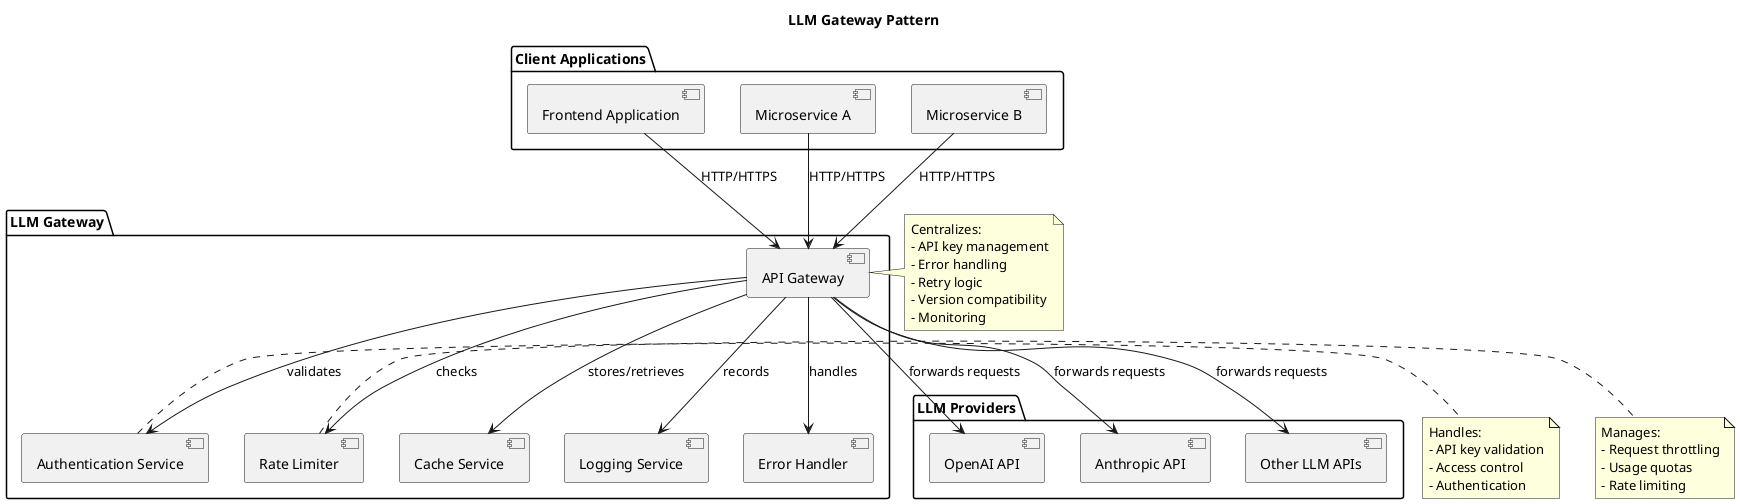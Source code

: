 @startuml LLM Gateway Pattern

skinparam componentStyle uml2
skinparam backgroundColor white
skinparam handwritten false

title LLM Gateway Pattern

' Components
package "Client Applications" {
    [Frontend Application] as Frontend
    [Microservice A] as MicroA
    [Microservice B] as MicroB
}

package "LLM Gateway" {
    [API Gateway] as Gateway
    [Authentication Service] as Auth
    [Rate Limiter] as RateLimit
    [Cache Service] as Cache
    [Logging Service] as Logging
    [Error Handler] as ErrorHandler
}

package "LLM Providers" {
    [OpenAI API] as OpenAI
    [Anthropic API] as Anthropic
    [Other LLM APIs] as OtherLLM
}

' Relationships
Frontend --> Gateway : "HTTP/HTTPS"
MicroA --> Gateway : "HTTP/HTTPS"
MicroB --> Gateway : "HTTP/HTTPS"

Gateway --> Auth : "validates"
Gateway --> RateLimit : "checks"
Gateway --> Cache : "stores/retrieves"
Gateway --> Logging : "records"
Gateway --> ErrorHandler : "handles"

Gateway --> OpenAI : "forwards requests"
Gateway --> Anthropic : "forwards requests"
Gateway --> OtherLLM : "forwards requests"

note right of Gateway
  Centralizes:
  - API key management
  - Error handling
  - Retry logic
  - Version compatibility
  - Monitoring
end note

note right of Auth
  Handles:
  - API key validation
  - Access control
  - Authentication
end note

note right of RateLimit
  Manages:
  - Request throttling
  - Usage quotas
  - Rate limiting
end note

@enduml 